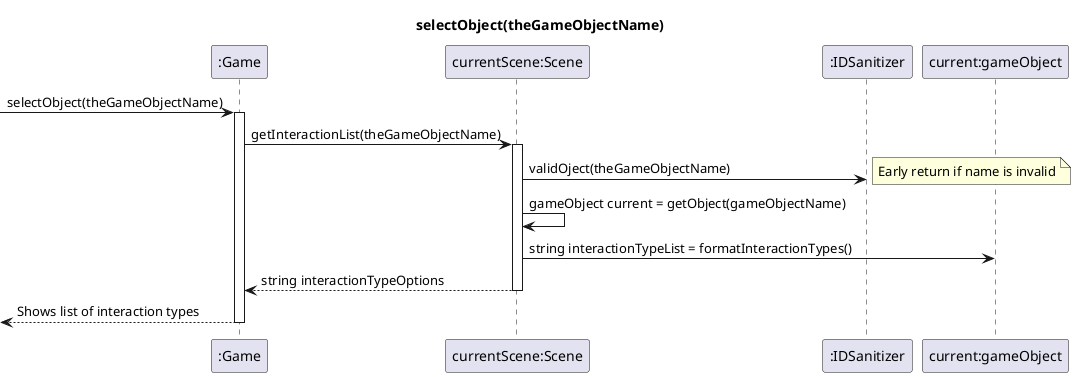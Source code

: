 @startuml
title selectObject(theGameObjectName)
[-> ":Game" ++: selectObject(theGameObjectName)
":Game" -> "currentScene:Scene" ++ : getInteractionList(theGameObjectName)

"currentScene:Scene" -> ":IDSanitizer" : validOject(theGameObjectName)
note right: Early return if name is invalid
"currentScene:Scene" -> "currentScene:Scene": gameObject current = getObject(gameObjectName)
"currentScene:Scene" -> "current:gameObject": string interactionTypeList = formatInteractionTypes()
return string interactionTypeOptions
return Shows list of interaction types
 

@enduml